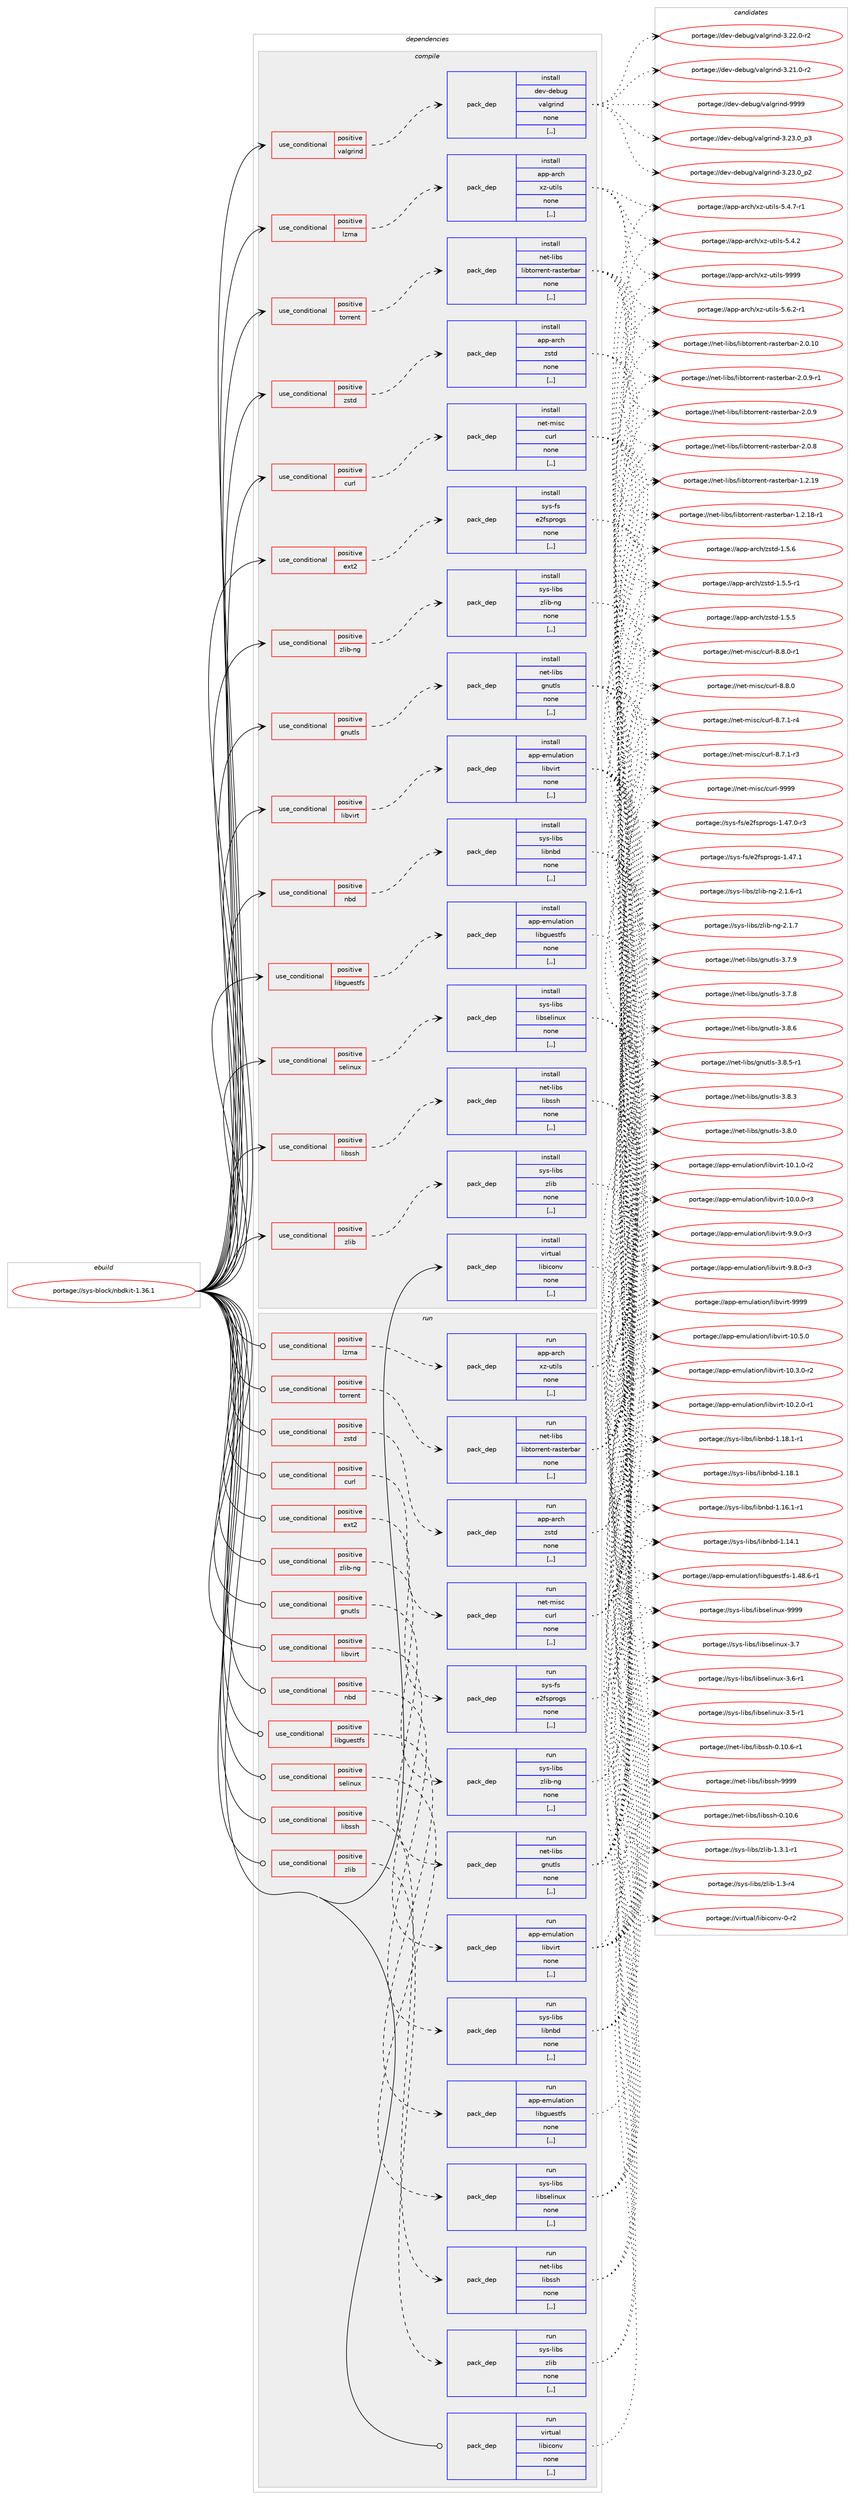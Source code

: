 digraph prolog {

# *************
# Graph options
# *************

newrank=true;
concentrate=true;
compound=true;
graph [rankdir=LR,fontname=Helvetica,fontsize=10,ranksep=1.5];#, ranksep=2.5, nodesep=0.2];
edge  [arrowhead=vee];
node  [fontname=Helvetica,fontsize=10];

# **********
# The ebuild
# **********

subgraph cluster_leftcol {
color=gray;
label=<<i>ebuild</i>>;
id [label="portage://sys-block/nbdkit-1.36.1", color=red, width=4, href="../sys-block/nbdkit-1.36.1.svg"];
}

# ****************
# The dependencies
# ****************

subgraph cluster_midcol {
color=gray;
label=<<i>dependencies</i>>;
subgraph cluster_compile {
fillcolor="#eeeeee";
style=filled;
label=<<i>compile</i>>;
subgraph cond113157 {
dependency426281 [label=<<TABLE BORDER="0" CELLBORDER="1" CELLSPACING="0" CELLPADDING="4"><TR><TD ROWSPAN="3" CELLPADDING="10">use_conditional</TD></TR><TR><TD>positive</TD></TR><TR><TD>curl</TD></TR></TABLE>>, shape=none, color=red];
subgraph pack310171 {
dependency426282 [label=<<TABLE BORDER="0" CELLBORDER="1" CELLSPACING="0" CELLPADDING="4" WIDTH="220"><TR><TD ROWSPAN="6" CELLPADDING="30">pack_dep</TD></TR><TR><TD WIDTH="110">install</TD></TR><TR><TD>net-misc</TD></TR><TR><TD>curl</TD></TR><TR><TD>none</TD></TR><TR><TD>[,,]</TD></TR></TABLE>>, shape=none, color=blue];
}
dependency426281:e -> dependency426282:w [weight=20,style="dashed",arrowhead="vee"];
}
id:e -> dependency426281:w [weight=20,style="solid",arrowhead="vee"];
subgraph cond113158 {
dependency426283 [label=<<TABLE BORDER="0" CELLBORDER="1" CELLSPACING="0" CELLPADDING="4"><TR><TD ROWSPAN="3" CELLPADDING="10">use_conditional</TD></TR><TR><TD>positive</TD></TR><TR><TD>ext2</TD></TR></TABLE>>, shape=none, color=red];
subgraph pack310172 {
dependency426284 [label=<<TABLE BORDER="0" CELLBORDER="1" CELLSPACING="0" CELLPADDING="4" WIDTH="220"><TR><TD ROWSPAN="6" CELLPADDING="30">pack_dep</TD></TR><TR><TD WIDTH="110">install</TD></TR><TR><TD>sys-fs</TD></TR><TR><TD>e2fsprogs</TD></TR><TR><TD>none</TD></TR><TR><TD>[,,]</TD></TR></TABLE>>, shape=none, color=blue];
}
dependency426283:e -> dependency426284:w [weight=20,style="dashed",arrowhead="vee"];
}
id:e -> dependency426283:w [weight=20,style="solid",arrowhead="vee"];
subgraph cond113159 {
dependency426285 [label=<<TABLE BORDER="0" CELLBORDER="1" CELLSPACING="0" CELLPADDING="4"><TR><TD ROWSPAN="3" CELLPADDING="10">use_conditional</TD></TR><TR><TD>positive</TD></TR><TR><TD>gnutls</TD></TR></TABLE>>, shape=none, color=red];
subgraph pack310173 {
dependency426286 [label=<<TABLE BORDER="0" CELLBORDER="1" CELLSPACING="0" CELLPADDING="4" WIDTH="220"><TR><TD ROWSPAN="6" CELLPADDING="30">pack_dep</TD></TR><TR><TD WIDTH="110">install</TD></TR><TR><TD>net-libs</TD></TR><TR><TD>gnutls</TD></TR><TR><TD>none</TD></TR><TR><TD>[,,]</TD></TR></TABLE>>, shape=none, color=blue];
}
dependency426285:e -> dependency426286:w [weight=20,style="dashed",arrowhead="vee"];
}
id:e -> dependency426285:w [weight=20,style="solid",arrowhead="vee"];
subgraph cond113160 {
dependency426287 [label=<<TABLE BORDER="0" CELLBORDER="1" CELLSPACING="0" CELLPADDING="4"><TR><TD ROWSPAN="3" CELLPADDING="10">use_conditional</TD></TR><TR><TD>positive</TD></TR><TR><TD>libguestfs</TD></TR></TABLE>>, shape=none, color=red];
subgraph pack310174 {
dependency426288 [label=<<TABLE BORDER="0" CELLBORDER="1" CELLSPACING="0" CELLPADDING="4" WIDTH="220"><TR><TD ROWSPAN="6" CELLPADDING="30">pack_dep</TD></TR><TR><TD WIDTH="110">install</TD></TR><TR><TD>app-emulation</TD></TR><TR><TD>libguestfs</TD></TR><TR><TD>none</TD></TR><TR><TD>[,,]</TD></TR></TABLE>>, shape=none, color=blue];
}
dependency426287:e -> dependency426288:w [weight=20,style="dashed",arrowhead="vee"];
}
id:e -> dependency426287:w [weight=20,style="solid",arrowhead="vee"];
subgraph cond113161 {
dependency426289 [label=<<TABLE BORDER="0" CELLBORDER="1" CELLSPACING="0" CELLPADDING="4"><TR><TD ROWSPAN="3" CELLPADDING="10">use_conditional</TD></TR><TR><TD>positive</TD></TR><TR><TD>libssh</TD></TR></TABLE>>, shape=none, color=red];
subgraph pack310175 {
dependency426290 [label=<<TABLE BORDER="0" CELLBORDER="1" CELLSPACING="0" CELLPADDING="4" WIDTH="220"><TR><TD ROWSPAN="6" CELLPADDING="30">pack_dep</TD></TR><TR><TD WIDTH="110">install</TD></TR><TR><TD>net-libs</TD></TR><TR><TD>libssh</TD></TR><TR><TD>none</TD></TR><TR><TD>[,,]</TD></TR></TABLE>>, shape=none, color=blue];
}
dependency426289:e -> dependency426290:w [weight=20,style="dashed",arrowhead="vee"];
}
id:e -> dependency426289:w [weight=20,style="solid",arrowhead="vee"];
subgraph cond113162 {
dependency426291 [label=<<TABLE BORDER="0" CELLBORDER="1" CELLSPACING="0" CELLPADDING="4"><TR><TD ROWSPAN="3" CELLPADDING="10">use_conditional</TD></TR><TR><TD>positive</TD></TR><TR><TD>libvirt</TD></TR></TABLE>>, shape=none, color=red];
subgraph pack310176 {
dependency426292 [label=<<TABLE BORDER="0" CELLBORDER="1" CELLSPACING="0" CELLPADDING="4" WIDTH="220"><TR><TD ROWSPAN="6" CELLPADDING="30">pack_dep</TD></TR><TR><TD WIDTH="110">install</TD></TR><TR><TD>app-emulation</TD></TR><TR><TD>libvirt</TD></TR><TR><TD>none</TD></TR><TR><TD>[,,]</TD></TR></TABLE>>, shape=none, color=blue];
}
dependency426291:e -> dependency426292:w [weight=20,style="dashed",arrowhead="vee"];
}
id:e -> dependency426291:w [weight=20,style="solid",arrowhead="vee"];
subgraph cond113163 {
dependency426293 [label=<<TABLE BORDER="0" CELLBORDER="1" CELLSPACING="0" CELLPADDING="4"><TR><TD ROWSPAN="3" CELLPADDING="10">use_conditional</TD></TR><TR><TD>positive</TD></TR><TR><TD>lzma</TD></TR></TABLE>>, shape=none, color=red];
subgraph pack310177 {
dependency426294 [label=<<TABLE BORDER="0" CELLBORDER="1" CELLSPACING="0" CELLPADDING="4" WIDTH="220"><TR><TD ROWSPAN="6" CELLPADDING="30">pack_dep</TD></TR><TR><TD WIDTH="110">install</TD></TR><TR><TD>app-arch</TD></TR><TR><TD>xz-utils</TD></TR><TR><TD>none</TD></TR><TR><TD>[,,]</TD></TR></TABLE>>, shape=none, color=blue];
}
dependency426293:e -> dependency426294:w [weight=20,style="dashed",arrowhead="vee"];
}
id:e -> dependency426293:w [weight=20,style="solid",arrowhead="vee"];
subgraph cond113164 {
dependency426295 [label=<<TABLE BORDER="0" CELLBORDER="1" CELLSPACING="0" CELLPADDING="4"><TR><TD ROWSPAN="3" CELLPADDING="10">use_conditional</TD></TR><TR><TD>positive</TD></TR><TR><TD>nbd</TD></TR></TABLE>>, shape=none, color=red];
subgraph pack310178 {
dependency426296 [label=<<TABLE BORDER="0" CELLBORDER="1" CELLSPACING="0" CELLPADDING="4" WIDTH="220"><TR><TD ROWSPAN="6" CELLPADDING="30">pack_dep</TD></TR><TR><TD WIDTH="110">install</TD></TR><TR><TD>sys-libs</TD></TR><TR><TD>libnbd</TD></TR><TR><TD>none</TD></TR><TR><TD>[,,]</TD></TR></TABLE>>, shape=none, color=blue];
}
dependency426295:e -> dependency426296:w [weight=20,style="dashed",arrowhead="vee"];
}
id:e -> dependency426295:w [weight=20,style="solid",arrowhead="vee"];
subgraph cond113165 {
dependency426297 [label=<<TABLE BORDER="0" CELLBORDER="1" CELLSPACING="0" CELLPADDING="4"><TR><TD ROWSPAN="3" CELLPADDING="10">use_conditional</TD></TR><TR><TD>positive</TD></TR><TR><TD>selinux</TD></TR></TABLE>>, shape=none, color=red];
subgraph pack310179 {
dependency426298 [label=<<TABLE BORDER="0" CELLBORDER="1" CELLSPACING="0" CELLPADDING="4" WIDTH="220"><TR><TD ROWSPAN="6" CELLPADDING="30">pack_dep</TD></TR><TR><TD WIDTH="110">install</TD></TR><TR><TD>sys-libs</TD></TR><TR><TD>libselinux</TD></TR><TR><TD>none</TD></TR><TR><TD>[,,]</TD></TR></TABLE>>, shape=none, color=blue];
}
dependency426297:e -> dependency426298:w [weight=20,style="dashed",arrowhead="vee"];
}
id:e -> dependency426297:w [weight=20,style="solid",arrowhead="vee"];
subgraph cond113166 {
dependency426299 [label=<<TABLE BORDER="0" CELLBORDER="1" CELLSPACING="0" CELLPADDING="4"><TR><TD ROWSPAN="3" CELLPADDING="10">use_conditional</TD></TR><TR><TD>positive</TD></TR><TR><TD>torrent</TD></TR></TABLE>>, shape=none, color=red];
subgraph pack310180 {
dependency426300 [label=<<TABLE BORDER="0" CELLBORDER="1" CELLSPACING="0" CELLPADDING="4" WIDTH="220"><TR><TD ROWSPAN="6" CELLPADDING="30">pack_dep</TD></TR><TR><TD WIDTH="110">install</TD></TR><TR><TD>net-libs</TD></TR><TR><TD>libtorrent-rasterbar</TD></TR><TR><TD>none</TD></TR><TR><TD>[,,]</TD></TR></TABLE>>, shape=none, color=blue];
}
dependency426299:e -> dependency426300:w [weight=20,style="dashed",arrowhead="vee"];
}
id:e -> dependency426299:w [weight=20,style="solid",arrowhead="vee"];
subgraph cond113167 {
dependency426301 [label=<<TABLE BORDER="0" CELLBORDER="1" CELLSPACING="0" CELLPADDING="4"><TR><TD ROWSPAN="3" CELLPADDING="10">use_conditional</TD></TR><TR><TD>positive</TD></TR><TR><TD>valgrind</TD></TR></TABLE>>, shape=none, color=red];
subgraph pack310181 {
dependency426302 [label=<<TABLE BORDER="0" CELLBORDER="1" CELLSPACING="0" CELLPADDING="4" WIDTH="220"><TR><TD ROWSPAN="6" CELLPADDING="30">pack_dep</TD></TR><TR><TD WIDTH="110">install</TD></TR><TR><TD>dev-debug</TD></TR><TR><TD>valgrind</TD></TR><TR><TD>none</TD></TR><TR><TD>[,,]</TD></TR></TABLE>>, shape=none, color=blue];
}
dependency426301:e -> dependency426302:w [weight=20,style="dashed",arrowhead="vee"];
}
id:e -> dependency426301:w [weight=20,style="solid",arrowhead="vee"];
subgraph cond113168 {
dependency426303 [label=<<TABLE BORDER="0" CELLBORDER="1" CELLSPACING="0" CELLPADDING="4"><TR><TD ROWSPAN="3" CELLPADDING="10">use_conditional</TD></TR><TR><TD>positive</TD></TR><TR><TD>zlib</TD></TR></TABLE>>, shape=none, color=red];
subgraph pack310182 {
dependency426304 [label=<<TABLE BORDER="0" CELLBORDER="1" CELLSPACING="0" CELLPADDING="4" WIDTH="220"><TR><TD ROWSPAN="6" CELLPADDING="30">pack_dep</TD></TR><TR><TD WIDTH="110">install</TD></TR><TR><TD>sys-libs</TD></TR><TR><TD>zlib</TD></TR><TR><TD>none</TD></TR><TR><TD>[,,]</TD></TR></TABLE>>, shape=none, color=blue];
}
dependency426303:e -> dependency426304:w [weight=20,style="dashed",arrowhead="vee"];
}
id:e -> dependency426303:w [weight=20,style="solid",arrowhead="vee"];
subgraph cond113169 {
dependency426305 [label=<<TABLE BORDER="0" CELLBORDER="1" CELLSPACING="0" CELLPADDING="4"><TR><TD ROWSPAN="3" CELLPADDING="10">use_conditional</TD></TR><TR><TD>positive</TD></TR><TR><TD>zlib-ng</TD></TR></TABLE>>, shape=none, color=red];
subgraph pack310183 {
dependency426306 [label=<<TABLE BORDER="0" CELLBORDER="1" CELLSPACING="0" CELLPADDING="4" WIDTH="220"><TR><TD ROWSPAN="6" CELLPADDING="30">pack_dep</TD></TR><TR><TD WIDTH="110">install</TD></TR><TR><TD>sys-libs</TD></TR><TR><TD>zlib-ng</TD></TR><TR><TD>none</TD></TR><TR><TD>[,,]</TD></TR></TABLE>>, shape=none, color=blue];
}
dependency426305:e -> dependency426306:w [weight=20,style="dashed",arrowhead="vee"];
}
id:e -> dependency426305:w [weight=20,style="solid",arrowhead="vee"];
subgraph cond113170 {
dependency426307 [label=<<TABLE BORDER="0" CELLBORDER="1" CELLSPACING="0" CELLPADDING="4"><TR><TD ROWSPAN="3" CELLPADDING="10">use_conditional</TD></TR><TR><TD>positive</TD></TR><TR><TD>zstd</TD></TR></TABLE>>, shape=none, color=red];
subgraph pack310184 {
dependency426308 [label=<<TABLE BORDER="0" CELLBORDER="1" CELLSPACING="0" CELLPADDING="4" WIDTH="220"><TR><TD ROWSPAN="6" CELLPADDING="30">pack_dep</TD></TR><TR><TD WIDTH="110">install</TD></TR><TR><TD>app-arch</TD></TR><TR><TD>zstd</TD></TR><TR><TD>none</TD></TR><TR><TD>[,,]</TD></TR></TABLE>>, shape=none, color=blue];
}
dependency426307:e -> dependency426308:w [weight=20,style="dashed",arrowhead="vee"];
}
id:e -> dependency426307:w [weight=20,style="solid",arrowhead="vee"];
subgraph pack310185 {
dependency426309 [label=<<TABLE BORDER="0" CELLBORDER="1" CELLSPACING="0" CELLPADDING="4" WIDTH="220"><TR><TD ROWSPAN="6" CELLPADDING="30">pack_dep</TD></TR><TR><TD WIDTH="110">install</TD></TR><TR><TD>virtual</TD></TR><TR><TD>libiconv</TD></TR><TR><TD>none</TD></TR><TR><TD>[,,]</TD></TR></TABLE>>, shape=none, color=blue];
}
id:e -> dependency426309:w [weight=20,style="solid",arrowhead="vee"];
}
subgraph cluster_compileandrun {
fillcolor="#eeeeee";
style=filled;
label=<<i>compile and run</i>>;
}
subgraph cluster_run {
fillcolor="#eeeeee";
style=filled;
label=<<i>run</i>>;
subgraph cond113171 {
dependency426310 [label=<<TABLE BORDER="0" CELLBORDER="1" CELLSPACING="0" CELLPADDING="4"><TR><TD ROWSPAN="3" CELLPADDING="10">use_conditional</TD></TR><TR><TD>positive</TD></TR><TR><TD>curl</TD></TR></TABLE>>, shape=none, color=red];
subgraph pack310186 {
dependency426311 [label=<<TABLE BORDER="0" CELLBORDER="1" CELLSPACING="0" CELLPADDING="4" WIDTH="220"><TR><TD ROWSPAN="6" CELLPADDING="30">pack_dep</TD></TR><TR><TD WIDTH="110">run</TD></TR><TR><TD>net-misc</TD></TR><TR><TD>curl</TD></TR><TR><TD>none</TD></TR><TR><TD>[,,]</TD></TR></TABLE>>, shape=none, color=blue];
}
dependency426310:e -> dependency426311:w [weight=20,style="dashed",arrowhead="vee"];
}
id:e -> dependency426310:w [weight=20,style="solid",arrowhead="odot"];
subgraph cond113172 {
dependency426312 [label=<<TABLE BORDER="0" CELLBORDER="1" CELLSPACING="0" CELLPADDING="4"><TR><TD ROWSPAN="3" CELLPADDING="10">use_conditional</TD></TR><TR><TD>positive</TD></TR><TR><TD>ext2</TD></TR></TABLE>>, shape=none, color=red];
subgraph pack310187 {
dependency426313 [label=<<TABLE BORDER="0" CELLBORDER="1" CELLSPACING="0" CELLPADDING="4" WIDTH="220"><TR><TD ROWSPAN="6" CELLPADDING="30">pack_dep</TD></TR><TR><TD WIDTH="110">run</TD></TR><TR><TD>sys-fs</TD></TR><TR><TD>e2fsprogs</TD></TR><TR><TD>none</TD></TR><TR><TD>[,,]</TD></TR></TABLE>>, shape=none, color=blue];
}
dependency426312:e -> dependency426313:w [weight=20,style="dashed",arrowhead="vee"];
}
id:e -> dependency426312:w [weight=20,style="solid",arrowhead="odot"];
subgraph cond113173 {
dependency426314 [label=<<TABLE BORDER="0" CELLBORDER="1" CELLSPACING="0" CELLPADDING="4"><TR><TD ROWSPAN="3" CELLPADDING="10">use_conditional</TD></TR><TR><TD>positive</TD></TR><TR><TD>gnutls</TD></TR></TABLE>>, shape=none, color=red];
subgraph pack310188 {
dependency426315 [label=<<TABLE BORDER="0" CELLBORDER="1" CELLSPACING="0" CELLPADDING="4" WIDTH="220"><TR><TD ROWSPAN="6" CELLPADDING="30">pack_dep</TD></TR><TR><TD WIDTH="110">run</TD></TR><TR><TD>net-libs</TD></TR><TR><TD>gnutls</TD></TR><TR><TD>none</TD></TR><TR><TD>[,,]</TD></TR></TABLE>>, shape=none, color=blue];
}
dependency426314:e -> dependency426315:w [weight=20,style="dashed",arrowhead="vee"];
}
id:e -> dependency426314:w [weight=20,style="solid",arrowhead="odot"];
subgraph cond113174 {
dependency426316 [label=<<TABLE BORDER="0" CELLBORDER="1" CELLSPACING="0" CELLPADDING="4"><TR><TD ROWSPAN="3" CELLPADDING="10">use_conditional</TD></TR><TR><TD>positive</TD></TR><TR><TD>libguestfs</TD></TR></TABLE>>, shape=none, color=red];
subgraph pack310189 {
dependency426317 [label=<<TABLE BORDER="0" CELLBORDER="1" CELLSPACING="0" CELLPADDING="4" WIDTH="220"><TR><TD ROWSPAN="6" CELLPADDING="30">pack_dep</TD></TR><TR><TD WIDTH="110">run</TD></TR><TR><TD>app-emulation</TD></TR><TR><TD>libguestfs</TD></TR><TR><TD>none</TD></TR><TR><TD>[,,]</TD></TR></TABLE>>, shape=none, color=blue];
}
dependency426316:e -> dependency426317:w [weight=20,style="dashed",arrowhead="vee"];
}
id:e -> dependency426316:w [weight=20,style="solid",arrowhead="odot"];
subgraph cond113175 {
dependency426318 [label=<<TABLE BORDER="0" CELLBORDER="1" CELLSPACING="0" CELLPADDING="4"><TR><TD ROWSPAN="3" CELLPADDING="10">use_conditional</TD></TR><TR><TD>positive</TD></TR><TR><TD>libssh</TD></TR></TABLE>>, shape=none, color=red];
subgraph pack310190 {
dependency426319 [label=<<TABLE BORDER="0" CELLBORDER="1" CELLSPACING="0" CELLPADDING="4" WIDTH="220"><TR><TD ROWSPAN="6" CELLPADDING="30">pack_dep</TD></TR><TR><TD WIDTH="110">run</TD></TR><TR><TD>net-libs</TD></TR><TR><TD>libssh</TD></TR><TR><TD>none</TD></TR><TR><TD>[,,]</TD></TR></TABLE>>, shape=none, color=blue];
}
dependency426318:e -> dependency426319:w [weight=20,style="dashed",arrowhead="vee"];
}
id:e -> dependency426318:w [weight=20,style="solid",arrowhead="odot"];
subgraph cond113176 {
dependency426320 [label=<<TABLE BORDER="0" CELLBORDER="1" CELLSPACING="0" CELLPADDING="4"><TR><TD ROWSPAN="3" CELLPADDING="10">use_conditional</TD></TR><TR><TD>positive</TD></TR><TR><TD>libvirt</TD></TR></TABLE>>, shape=none, color=red];
subgraph pack310191 {
dependency426321 [label=<<TABLE BORDER="0" CELLBORDER="1" CELLSPACING="0" CELLPADDING="4" WIDTH="220"><TR><TD ROWSPAN="6" CELLPADDING="30">pack_dep</TD></TR><TR><TD WIDTH="110">run</TD></TR><TR><TD>app-emulation</TD></TR><TR><TD>libvirt</TD></TR><TR><TD>none</TD></TR><TR><TD>[,,]</TD></TR></TABLE>>, shape=none, color=blue];
}
dependency426320:e -> dependency426321:w [weight=20,style="dashed",arrowhead="vee"];
}
id:e -> dependency426320:w [weight=20,style="solid",arrowhead="odot"];
subgraph cond113177 {
dependency426322 [label=<<TABLE BORDER="0" CELLBORDER="1" CELLSPACING="0" CELLPADDING="4"><TR><TD ROWSPAN="3" CELLPADDING="10">use_conditional</TD></TR><TR><TD>positive</TD></TR><TR><TD>lzma</TD></TR></TABLE>>, shape=none, color=red];
subgraph pack310192 {
dependency426323 [label=<<TABLE BORDER="0" CELLBORDER="1" CELLSPACING="0" CELLPADDING="4" WIDTH="220"><TR><TD ROWSPAN="6" CELLPADDING="30">pack_dep</TD></TR><TR><TD WIDTH="110">run</TD></TR><TR><TD>app-arch</TD></TR><TR><TD>xz-utils</TD></TR><TR><TD>none</TD></TR><TR><TD>[,,]</TD></TR></TABLE>>, shape=none, color=blue];
}
dependency426322:e -> dependency426323:w [weight=20,style="dashed",arrowhead="vee"];
}
id:e -> dependency426322:w [weight=20,style="solid",arrowhead="odot"];
subgraph cond113178 {
dependency426324 [label=<<TABLE BORDER="0" CELLBORDER="1" CELLSPACING="0" CELLPADDING="4"><TR><TD ROWSPAN="3" CELLPADDING="10">use_conditional</TD></TR><TR><TD>positive</TD></TR><TR><TD>nbd</TD></TR></TABLE>>, shape=none, color=red];
subgraph pack310193 {
dependency426325 [label=<<TABLE BORDER="0" CELLBORDER="1" CELLSPACING="0" CELLPADDING="4" WIDTH="220"><TR><TD ROWSPAN="6" CELLPADDING="30">pack_dep</TD></TR><TR><TD WIDTH="110">run</TD></TR><TR><TD>sys-libs</TD></TR><TR><TD>libnbd</TD></TR><TR><TD>none</TD></TR><TR><TD>[,,]</TD></TR></TABLE>>, shape=none, color=blue];
}
dependency426324:e -> dependency426325:w [weight=20,style="dashed",arrowhead="vee"];
}
id:e -> dependency426324:w [weight=20,style="solid",arrowhead="odot"];
subgraph cond113179 {
dependency426326 [label=<<TABLE BORDER="0" CELLBORDER="1" CELLSPACING="0" CELLPADDING="4"><TR><TD ROWSPAN="3" CELLPADDING="10">use_conditional</TD></TR><TR><TD>positive</TD></TR><TR><TD>selinux</TD></TR></TABLE>>, shape=none, color=red];
subgraph pack310194 {
dependency426327 [label=<<TABLE BORDER="0" CELLBORDER="1" CELLSPACING="0" CELLPADDING="4" WIDTH="220"><TR><TD ROWSPAN="6" CELLPADDING="30">pack_dep</TD></TR><TR><TD WIDTH="110">run</TD></TR><TR><TD>sys-libs</TD></TR><TR><TD>libselinux</TD></TR><TR><TD>none</TD></TR><TR><TD>[,,]</TD></TR></TABLE>>, shape=none, color=blue];
}
dependency426326:e -> dependency426327:w [weight=20,style="dashed",arrowhead="vee"];
}
id:e -> dependency426326:w [weight=20,style="solid",arrowhead="odot"];
subgraph cond113180 {
dependency426328 [label=<<TABLE BORDER="0" CELLBORDER="1" CELLSPACING="0" CELLPADDING="4"><TR><TD ROWSPAN="3" CELLPADDING="10">use_conditional</TD></TR><TR><TD>positive</TD></TR><TR><TD>torrent</TD></TR></TABLE>>, shape=none, color=red];
subgraph pack310195 {
dependency426329 [label=<<TABLE BORDER="0" CELLBORDER="1" CELLSPACING="0" CELLPADDING="4" WIDTH="220"><TR><TD ROWSPAN="6" CELLPADDING="30">pack_dep</TD></TR><TR><TD WIDTH="110">run</TD></TR><TR><TD>net-libs</TD></TR><TR><TD>libtorrent-rasterbar</TD></TR><TR><TD>none</TD></TR><TR><TD>[,,]</TD></TR></TABLE>>, shape=none, color=blue];
}
dependency426328:e -> dependency426329:w [weight=20,style="dashed",arrowhead="vee"];
}
id:e -> dependency426328:w [weight=20,style="solid",arrowhead="odot"];
subgraph cond113181 {
dependency426330 [label=<<TABLE BORDER="0" CELLBORDER="1" CELLSPACING="0" CELLPADDING="4"><TR><TD ROWSPAN="3" CELLPADDING="10">use_conditional</TD></TR><TR><TD>positive</TD></TR><TR><TD>zlib</TD></TR></TABLE>>, shape=none, color=red];
subgraph pack310196 {
dependency426331 [label=<<TABLE BORDER="0" CELLBORDER="1" CELLSPACING="0" CELLPADDING="4" WIDTH="220"><TR><TD ROWSPAN="6" CELLPADDING="30">pack_dep</TD></TR><TR><TD WIDTH="110">run</TD></TR><TR><TD>sys-libs</TD></TR><TR><TD>zlib</TD></TR><TR><TD>none</TD></TR><TR><TD>[,,]</TD></TR></TABLE>>, shape=none, color=blue];
}
dependency426330:e -> dependency426331:w [weight=20,style="dashed",arrowhead="vee"];
}
id:e -> dependency426330:w [weight=20,style="solid",arrowhead="odot"];
subgraph cond113182 {
dependency426332 [label=<<TABLE BORDER="0" CELLBORDER="1" CELLSPACING="0" CELLPADDING="4"><TR><TD ROWSPAN="3" CELLPADDING="10">use_conditional</TD></TR><TR><TD>positive</TD></TR><TR><TD>zlib-ng</TD></TR></TABLE>>, shape=none, color=red];
subgraph pack310197 {
dependency426333 [label=<<TABLE BORDER="0" CELLBORDER="1" CELLSPACING="0" CELLPADDING="4" WIDTH="220"><TR><TD ROWSPAN="6" CELLPADDING="30">pack_dep</TD></TR><TR><TD WIDTH="110">run</TD></TR><TR><TD>sys-libs</TD></TR><TR><TD>zlib-ng</TD></TR><TR><TD>none</TD></TR><TR><TD>[,,]</TD></TR></TABLE>>, shape=none, color=blue];
}
dependency426332:e -> dependency426333:w [weight=20,style="dashed",arrowhead="vee"];
}
id:e -> dependency426332:w [weight=20,style="solid",arrowhead="odot"];
subgraph cond113183 {
dependency426334 [label=<<TABLE BORDER="0" CELLBORDER="1" CELLSPACING="0" CELLPADDING="4"><TR><TD ROWSPAN="3" CELLPADDING="10">use_conditional</TD></TR><TR><TD>positive</TD></TR><TR><TD>zstd</TD></TR></TABLE>>, shape=none, color=red];
subgraph pack310198 {
dependency426335 [label=<<TABLE BORDER="0" CELLBORDER="1" CELLSPACING="0" CELLPADDING="4" WIDTH="220"><TR><TD ROWSPAN="6" CELLPADDING="30">pack_dep</TD></TR><TR><TD WIDTH="110">run</TD></TR><TR><TD>app-arch</TD></TR><TR><TD>zstd</TD></TR><TR><TD>none</TD></TR><TR><TD>[,,]</TD></TR></TABLE>>, shape=none, color=blue];
}
dependency426334:e -> dependency426335:w [weight=20,style="dashed",arrowhead="vee"];
}
id:e -> dependency426334:w [weight=20,style="solid",arrowhead="odot"];
subgraph pack310199 {
dependency426336 [label=<<TABLE BORDER="0" CELLBORDER="1" CELLSPACING="0" CELLPADDING="4" WIDTH="220"><TR><TD ROWSPAN="6" CELLPADDING="30">pack_dep</TD></TR><TR><TD WIDTH="110">run</TD></TR><TR><TD>virtual</TD></TR><TR><TD>libiconv</TD></TR><TR><TD>none</TD></TR><TR><TD>[,,]</TD></TR></TABLE>>, shape=none, color=blue];
}
id:e -> dependency426336:w [weight=20,style="solid",arrowhead="odot"];
}
}

# **************
# The candidates
# **************

subgraph cluster_choices {
rank=same;
color=gray;
label=<<i>candidates</i>>;

subgraph choice310171 {
color=black;
nodesep=1;
choice110101116451091051159947991171141084557575757 [label="portage://net-misc/curl-9999", color=red, width=4,href="../net-misc/curl-9999.svg"];
choice110101116451091051159947991171141084556465646484511449 [label="portage://net-misc/curl-8.8.0-r1", color=red, width=4,href="../net-misc/curl-8.8.0-r1.svg"];
choice11010111645109105115994799117114108455646564648 [label="portage://net-misc/curl-8.8.0", color=red, width=4,href="../net-misc/curl-8.8.0.svg"];
choice110101116451091051159947991171141084556465546494511452 [label="portage://net-misc/curl-8.7.1-r4", color=red, width=4,href="../net-misc/curl-8.7.1-r4.svg"];
choice110101116451091051159947991171141084556465546494511451 [label="portage://net-misc/curl-8.7.1-r3", color=red, width=4,href="../net-misc/curl-8.7.1-r3.svg"];
dependency426282:e -> choice110101116451091051159947991171141084557575757:w [style=dotted,weight="100"];
dependency426282:e -> choice110101116451091051159947991171141084556465646484511449:w [style=dotted,weight="100"];
dependency426282:e -> choice11010111645109105115994799117114108455646564648:w [style=dotted,weight="100"];
dependency426282:e -> choice110101116451091051159947991171141084556465546494511452:w [style=dotted,weight="100"];
dependency426282:e -> choice110101116451091051159947991171141084556465546494511451:w [style=dotted,weight="100"];
}
subgraph choice310172 {
color=black;
nodesep=1;
choice11512111545102115471015010211511211411110311545494652554649 [label="portage://sys-fs/e2fsprogs-1.47.1", color=red, width=4,href="../sys-fs/e2fsprogs-1.47.1.svg"];
choice115121115451021154710150102115112114111103115454946525546484511451 [label="portage://sys-fs/e2fsprogs-1.47.0-r3", color=red, width=4,href="../sys-fs/e2fsprogs-1.47.0-r3.svg"];
dependency426284:e -> choice11512111545102115471015010211511211411110311545494652554649:w [style=dotted,weight="100"];
dependency426284:e -> choice115121115451021154710150102115112114111103115454946525546484511451:w [style=dotted,weight="100"];
}
subgraph choice310173 {
color=black;
nodesep=1;
choice110101116451081059811547103110117116108115455146564654 [label="portage://net-libs/gnutls-3.8.6", color=red, width=4,href="../net-libs/gnutls-3.8.6.svg"];
choice1101011164510810598115471031101171161081154551465646534511449 [label="portage://net-libs/gnutls-3.8.5-r1", color=red, width=4,href="../net-libs/gnutls-3.8.5-r1.svg"];
choice110101116451081059811547103110117116108115455146564651 [label="portage://net-libs/gnutls-3.8.3", color=red, width=4,href="../net-libs/gnutls-3.8.3.svg"];
choice110101116451081059811547103110117116108115455146564648 [label="portage://net-libs/gnutls-3.8.0", color=red, width=4,href="../net-libs/gnutls-3.8.0.svg"];
choice110101116451081059811547103110117116108115455146554657 [label="portage://net-libs/gnutls-3.7.9", color=red, width=4,href="../net-libs/gnutls-3.7.9.svg"];
choice110101116451081059811547103110117116108115455146554656 [label="portage://net-libs/gnutls-3.7.8", color=red, width=4,href="../net-libs/gnutls-3.7.8.svg"];
dependency426286:e -> choice110101116451081059811547103110117116108115455146564654:w [style=dotted,weight="100"];
dependency426286:e -> choice1101011164510810598115471031101171161081154551465646534511449:w [style=dotted,weight="100"];
dependency426286:e -> choice110101116451081059811547103110117116108115455146564651:w [style=dotted,weight="100"];
dependency426286:e -> choice110101116451081059811547103110117116108115455146564648:w [style=dotted,weight="100"];
dependency426286:e -> choice110101116451081059811547103110117116108115455146554657:w [style=dotted,weight="100"];
dependency426286:e -> choice110101116451081059811547103110117116108115455146554656:w [style=dotted,weight="100"];
}
subgraph choice310174 {
color=black;
nodesep=1;
choice9711211245101109117108971161051111104710810598103117101115116102115454946525646544511449 [label="portage://app-emulation/libguestfs-1.48.6-r1", color=red, width=4,href="../app-emulation/libguestfs-1.48.6-r1.svg"];
dependency426288:e -> choice9711211245101109117108971161051111104710810598103117101115116102115454946525646544511449:w [style=dotted,weight="100"];
}
subgraph choice310175 {
color=black;
nodesep=1;
choice110101116451081059811547108105981151151044557575757 [label="portage://net-libs/libssh-9999", color=red, width=4,href="../net-libs/libssh-9999.svg"];
choice11010111645108105981154710810598115115104454846494846544511449 [label="portage://net-libs/libssh-0.10.6-r1", color=red, width=4,href="../net-libs/libssh-0.10.6-r1.svg"];
choice1101011164510810598115471081059811511510445484649484654 [label="portage://net-libs/libssh-0.10.6", color=red, width=4,href="../net-libs/libssh-0.10.6.svg"];
dependency426290:e -> choice110101116451081059811547108105981151151044557575757:w [style=dotted,weight="100"];
dependency426290:e -> choice11010111645108105981154710810598115115104454846494846544511449:w [style=dotted,weight="100"];
dependency426290:e -> choice1101011164510810598115471081059811511510445484649484654:w [style=dotted,weight="100"];
}
subgraph choice310176 {
color=black;
nodesep=1;
choice97112112451011091171089711610511111047108105981181051141164557575757 [label="portage://app-emulation/libvirt-9999", color=red, width=4,href="../app-emulation/libvirt-9999.svg"];
choice971121124510110911710897116105111110471081059811810511411645494846534648 [label="portage://app-emulation/libvirt-10.5.0", color=red, width=4,href="../app-emulation/libvirt-10.5.0.svg"];
choice9711211245101109117108971161051111104710810598118105114116454948465146484511450 [label="portage://app-emulation/libvirt-10.3.0-r2", color=red, width=4,href="../app-emulation/libvirt-10.3.0-r2.svg"];
choice9711211245101109117108971161051111104710810598118105114116454948465046484511449 [label="portage://app-emulation/libvirt-10.2.0-r1", color=red, width=4,href="../app-emulation/libvirt-10.2.0-r1.svg"];
choice9711211245101109117108971161051111104710810598118105114116454948464946484511450 [label="portage://app-emulation/libvirt-10.1.0-r2", color=red, width=4,href="../app-emulation/libvirt-10.1.0-r2.svg"];
choice9711211245101109117108971161051111104710810598118105114116454948464846484511451 [label="portage://app-emulation/libvirt-10.0.0-r3", color=red, width=4,href="../app-emulation/libvirt-10.0.0-r3.svg"];
choice97112112451011091171089711610511111047108105981181051141164557465746484511451 [label="portage://app-emulation/libvirt-9.9.0-r3", color=red, width=4,href="../app-emulation/libvirt-9.9.0-r3.svg"];
choice97112112451011091171089711610511111047108105981181051141164557465646484511451 [label="portage://app-emulation/libvirt-9.8.0-r3", color=red, width=4,href="../app-emulation/libvirt-9.8.0-r3.svg"];
dependency426292:e -> choice97112112451011091171089711610511111047108105981181051141164557575757:w [style=dotted,weight="100"];
dependency426292:e -> choice971121124510110911710897116105111110471081059811810511411645494846534648:w [style=dotted,weight="100"];
dependency426292:e -> choice9711211245101109117108971161051111104710810598118105114116454948465146484511450:w [style=dotted,weight="100"];
dependency426292:e -> choice9711211245101109117108971161051111104710810598118105114116454948465046484511449:w [style=dotted,weight="100"];
dependency426292:e -> choice9711211245101109117108971161051111104710810598118105114116454948464946484511450:w [style=dotted,weight="100"];
dependency426292:e -> choice9711211245101109117108971161051111104710810598118105114116454948464846484511451:w [style=dotted,weight="100"];
dependency426292:e -> choice97112112451011091171089711610511111047108105981181051141164557465746484511451:w [style=dotted,weight="100"];
dependency426292:e -> choice97112112451011091171089711610511111047108105981181051141164557465646484511451:w [style=dotted,weight="100"];
}
subgraph choice310177 {
color=black;
nodesep=1;
choice9711211245971149910447120122451171161051081154557575757 [label="portage://app-arch/xz-utils-9999", color=red, width=4,href="../app-arch/xz-utils-9999.svg"];
choice9711211245971149910447120122451171161051081154553465446504511449 [label="portage://app-arch/xz-utils-5.6.2-r1", color=red, width=4,href="../app-arch/xz-utils-5.6.2-r1.svg"];
choice9711211245971149910447120122451171161051081154553465246554511449 [label="portage://app-arch/xz-utils-5.4.7-r1", color=red, width=4,href="../app-arch/xz-utils-5.4.7-r1.svg"];
choice971121124597114991044712012245117116105108115455346524650 [label="portage://app-arch/xz-utils-5.4.2", color=red, width=4,href="../app-arch/xz-utils-5.4.2.svg"];
dependency426294:e -> choice9711211245971149910447120122451171161051081154557575757:w [style=dotted,weight="100"];
dependency426294:e -> choice9711211245971149910447120122451171161051081154553465446504511449:w [style=dotted,weight="100"];
dependency426294:e -> choice9711211245971149910447120122451171161051081154553465246554511449:w [style=dotted,weight="100"];
dependency426294:e -> choice971121124597114991044712012245117116105108115455346524650:w [style=dotted,weight="100"];
}
subgraph choice310178 {
color=black;
nodesep=1;
choice1151211154510810598115471081059811098100454946495646494511449 [label="portage://sys-libs/libnbd-1.18.1-r1", color=red, width=4,href="../sys-libs/libnbd-1.18.1-r1.svg"];
choice115121115451081059811547108105981109810045494649564649 [label="portage://sys-libs/libnbd-1.18.1", color=red, width=4,href="../sys-libs/libnbd-1.18.1.svg"];
choice1151211154510810598115471081059811098100454946495446494511449 [label="portage://sys-libs/libnbd-1.16.1-r1", color=red, width=4,href="../sys-libs/libnbd-1.16.1-r1.svg"];
choice115121115451081059811547108105981109810045494649524649 [label="portage://sys-libs/libnbd-1.14.1", color=red, width=4,href="../sys-libs/libnbd-1.14.1.svg"];
dependency426296:e -> choice1151211154510810598115471081059811098100454946495646494511449:w [style=dotted,weight="100"];
dependency426296:e -> choice115121115451081059811547108105981109810045494649564649:w [style=dotted,weight="100"];
dependency426296:e -> choice1151211154510810598115471081059811098100454946495446494511449:w [style=dotted,weight="100"];
dependency426296:e -> choice115121115451081059811547108105981109810045494649524649:w [style=dotted,weight="100"];
}
subgraph choice310179 {
color=black;
nodesep=1;
choice115121115451081059811547108105981151011081051101171204557575757 [label="portage://sys-libs/libselinux-9999", color=red, width=4,href="../sys-libs/libselinux-9999.svg"];
choice1151211154510810598115471081059811510110810511011712045514655 [label="portage://sys-libs/libselinux-3.7", color=red, width=4,href="../sys-libs/libselinux-3.7.svg"];
choice11512111545108105981154710810598115101108105110117120455146544511449 [label="portage://sys-libs/libselinux-3.6-r1", color=red, width=4,href="../sys-libs/libselinux-3.6-r1.svg"];
choice11512111545108105981154710810598115101108105110117120455146534511449 [label="portage://sys-libs/libselinux-3.5-r1", color=red, width=4,href="../sys-libs/libselinux-3.5-r1.svg"];
dependency426298:e -> choice115121115451081059811547108105981151011081051101171204557575757:w [style=dotted,weight="100"];
dependency426298:e -> choice1151211154510810598115471081059811510110810511011712045514655:w [style=dotted,weight="100"];
dependency426298:e -> choice11512111545108105981154710810598115101108105110117120455146544511449:w [style=dotted,weight="100"];
dependency426298:e -> choice11512111545108105981154710810598115101108105110117120455146534511449:w [style=dotted,weight="100"];
}
subgraph choice310180 {
color=black;
nodesep=1;
choice110101116451081059811547108105981161111141141011101164511497115116101114989711445504648464948 [label="portage://net-libs/libtorrent-rasterbar-2.0.10", color=red, width=4,href="../net-libs/libtorrent-rasterbar-2.0.10.svg"];
choice11010111645108105981154710810598116111114114101110116451149711511610111498971144550464846574511449 [label="portage://net-libs/libtorrent-rasterbar-2.0.9-r1", color=red, width=4,href="../net-libs/libtorrent-rasterbar-2.0.9-r1.svg"];
choice1101011164510810598115471081059811611111411410111011645114971151161011149897114455046484657 [label="portage://net-libs/libtorrent-rasterbar-2.0.9", color=red, width=4,href="../net-libs/libtorrent-rasterbar-2.0.9.svg"];
choice1101011164510810598115471081059811611111411410111011645114971151161011149897114455046484656 [label="portage://net-libs/libtorrent-rasterbar-2.0.8", color=red, width=4,href="../net-libs/libtorrent-rasterbar-2.0.8.svg"];
choice110101116451081059811547108105981161111141141011101164511497115116101114989711445494650464957 [label="portage://net-libs/libtorrent-rasterbar-1.2.19", color=red, width=4,href="../net-libs/libtorrent-rasterbar-1.2.19.svg"];
choice1101011164510810598115471081059811611111411410111011645114971151161011149897114454946504649564511449 [label="portage://net-libs/libtorrent-rasterbar-1.2.18-r1", color=red, width=4,href="../net-libs/libtorrent-rasterbar-1.2.18-r1.svg"];
dependency426300:e -> choice110101116451081059811547108105981161111141141011101164511497115116101114989711445504648464948:w [style=dotted,weight="100"];
dependency426300:e -> choice11010111645108105981154710810598116111114114101110116451149711511610111498971144550464846574511449:w [style=dotted,weight="100"];
dependency426300:e -> choice1101011164510810598115471081059811611111411410111011645114971151161011149897114455046484657:w [style=dotted,weight="100"];
dependency426300:e -> choice1101011164510810598115471081059811611111411410111011645114971151161011149897114455046484656:w [style=dotted,weight="100"];
dependency426300:e -> choice110101116451081059811547108105981161111141141011101164511497115116101114989711445494650464957:w [style=dotted,weight="100"];
dependency426300:e -> choice1101011164510810598115471081059811611111411410111011645114971151161011149897114454946504649564511449:w [style=dotted,weight="100"];
}
subgraph choice310181 {
color=black;
nodesep=1;
choice100101118451001019811710347118971081031141051101004557575757 [label="portage://dev-debug/valgrind-9999", color=red, width=4,href="../dev-debug/valgrind-9999.svg"];
choice10010111845100101981171034711897108103114105110100455146505146489511251 [label="portage://dev-debug/valgrind-3.23.0_p3", color=red, width=4,href="../dev-debug/valgrind-3.23.0_p3.svg"];
choice10010111845100101981171034711897108103114105110100455146505146489511250 [label="portage://dev-debug/valgrind-3.23.0_p2", color=red, width=4,href="../dev-debug/valgrind-3.23.0_p2.svg"];
choice10010111845100101981171034711897108103114105110100455146505046484511450 [label="portage://dev-debug/valgrind-3.22.0-r2", color=red, width=4,href="../dev-debug/valgrind-3.22.0-r2.svg"];
choice10010111845100101981171034711897108103114105110100455146504946484511450 [label="portage://dev-debug/valgrind-3.21.0-r2", color=red, width=4,href="../dev-debug/valgrind-3.21.0-r2.svg"];
dependency426302:e -> choice100101118451001019811710347118971081031141051101004557575757:w [style=dotted,weight="100"];
dependency426302:e -> choice10010111845100101981171034711897108103114105110100455146505146489511251:w [style=dotted,weight="100"];
dependency426302:e -> choice10010111845100101981171034711897108103114105110100455146505146489511250:w [style=dotted,weight="100"];
dependency426302:e -> choice10010111845100101981171034711897108103114105110100455146505046484511450:w [style=dotted,weight="100"];
dependency426302:e -> choice10010111845100101981171034711897108103114105110100455146504946484511450:w [style=dotted,weight="100"];
}
subgraph choice310182 {
color=black;
nodesep=1;
choice115121115451081059811547122108105984549465146494511449 [label="portage://sys-libs/zlib-1.3.1-r1", color=red, width=4,href="../sys-libs/zlib-1.3.1-r1.svg"];
choice11512111545108105981154712210810598454946514511452 [label="portage://sys-libs/zlib-1.3-r4", color=red, width=4,href="../sys-libs/zlib-1.3-r4.svg"];
dependency426304:e -> choice115121115451081059811547122108105984549465146494511449:w [style=dotted,weight="100"];
dependency426304:e -> choice11512111545108105981154712210810598454946514511452:w [style=dotted,weight="100"];
}
subgraph choice310183 {
color=black;
nodesep=1;
choice1151211154510810598115471221081059845110103455046494655 [label="portage://sys-libs/zlib-ng-2.1.7", color=red, width=4,href="../sys-libs/zlib-ng-2.1.7.svg"];
choice11512111545108105981154712210810598451101034550464946544511449 [label="portage://sys-libs/zlib-ng-2.1.6-r1", color=red, width=4,href="../sys-libs/zlib-ng-2.1.6-r1.svg"];
dependency426306:e -> choice1151211154510810598115471221081059845110103455046494655:w [style=dotted,weight="100"];
dependency426306:e -> choice11512111545108105981154712210810598451101034550464946544511449:w [style=dotted,weight="100"];
}
subgraph choice310184 {
color=black;
nodesep=1;
choice9711211245971149910447122115116100454946534654 [label="portage://app-arch/zstd-1.5.6", color=red, width=4,href="../app-arch/zstd-1.5.6.svg"];
choice97112112459711499104471221151161004549465346534511449 [label="portage://app-arch/zstd-1.5.5-r1", color=red, width=4,href="../app-arch/zstd-1.5.5-r1.svg"];
choice9711211245971149910447122115116100454946534653 [label="portage://app-arch/zstd-1.5.5", color=red, width=4,href="../app-arch/zstd-1.5.5.svg"];
dependency426308:e -> choice9711211245971149910447122115116100454946534654:w [style=dotted,weight="100"];
dependency426308:e -> choice97112112459711499104471221151161004549465346534511449:w [style=dotted,weight="100"];
dependency426308:e -> choice9711211245971149910447122115116100454946534653:w [style=dotted,weight="100"];
}
subgraph choice310185 {
color=black;
nodesep=1;
choice1181051141161179710847108105981059911111011845484511450 [label="portage://virtual/libiconv-0-r2", color=red, width=4,href="../virtual/libiconv-0-r2.svg"];
dependency426309:e -> choice1181051141161179710847108105981059911111011845484511450:w [style=dotted,weight="100"];
}
subgraph choice310186 {
color=black;
nodesep=1;
choice110101116451091051159947991171141084557575757 [label="portage://net-misc/curl-9999", color=red, width=4,href="../net-misc/curl-9999.svg"];
choice110101116451091051159947991171141084556465646484511449 [label="portage://net-misc/curl-8.8.0-r1", color=red, width=4,href="../net-misc/curl-8.8.0-r1.svg"];
choice11010111645109105115994799117114108455646564648 [label="portage://net-misc/curl-8.8.0", color=red, width=4,href="../net-misc/curl-8.8.0.svg"];
choice110101116451091051159947991171141084556465546494511452 [label="portage://net-misc/curl-8.7.1-r4", color=red, width=4,href="../net-misc/curl-8.7.1-r4.svg"];
choice110101116451091051159947991171141084556465546494511451 [label="portage://net-misc/curl-8.7.1-r3", color=red, width=4,href="../net-misc/curl-8.7.1-r3.svg"];
dependency426311:e -> choice110101116451091051159947991171141084557575757:w [style=dotted,weight="100"];
dependency426311:e -> choice110101116451091051159947991171141084556465646484511449:w [style=dotted,weight="100"];
dependency426311:e -> choice11010111645109105115994799117114108455646564648:w [style=dotted,weight="100"];
dependency426311:e -> choice110101116451091051159947991171141084556465546494511452:w [style=dotted,weight="100"];
dependency426311:e -> choice110101116451091051159947991171141084556465546494511451:w [style=dotted,weight="100"];
}
subgraph choice310187 {
color=black;
nodesep=1;
choice11512111545102115471015010211511211411110311545494652554649 [label="portage://sys-fs/e2fsprogs-1.47.1", color=red, width=4,href="../sys-fs/e2fsprogs-1.47.1.svg"];
choice115121115451021154710150102115112114111103115454946525546484511451 [label="portage://sys-fs/e2fsprogs-1.47.0-r3", color=red, width=4,href="../sys-fs/e2fsprogs-1.47.0-r3.svg"];
dependency426313:e -> choice11512111545102115471015010211511211411110311545494652554649:w [style=dotted,weight="100"];
dependency426313:e -> choice115121115451021154710150102115112114111103115454946525546484511451:w [style=dotted,weight="100"];
}
subgraph choice310188 {
color=black;
nodesep=1;
choice110101116451081059811547103110117116108115455146564654 [label="portage://net-libs/gnutls-3.8.6", color=red, width=4,href="../net-libs/gnutls-3.8.6.svg"];
choice1101011164510810598115471031101171161081154551465646534511449 [label="portage://net-libs/gnutls-3.8.5-r1", color=red, width=4,href="../net-libs/gnutls-3.8.5-r1.svg"];
choice110101116451081059811547103110117116108115455146564651 [label="portage://net-libs/gnutls-3.8.3", color=red, width=4,href="../net-libs/gnutls-3.8.3.svg"];
choice110101116451081059811547103110117116108115455146564648 [label="portage://net-libs/gnutls-3.8.0", color=red, width=4,href="../net-libs/gnutls-3.8.0.svg"];
choice110101116451081059811547103110117116108115455146554657 [label="portage://net-libs/gnutls-3.7.9", color=red, width=4,href="../net-libs/gnutls-3.7.9.svg"];
choice110101116451081059811547103110117116108115455146554656 [label="portage://net-libs/gnutls-3.7.8", color=red, width=4,href="../net-libs/gnutls-3.7.8.svg"];
dependency426315:e -> choice110101116451081059811547103110117116108115455146564654:w [style=dotted,weight="100"];
dependency426315:e -> choice1101011164510810598115471031101171161081154551465646534511449:w [style=dotted,weight="100"];
dependency426315:e -> choice110101116451081059811547103110117116108115455146564651:w [style=dotted,weight="100"];
dependency426315:e -> choice110101116451081059811547103110117116108115455146564648:w [style=dotted,weight="100"];
dependency426315:e -> choice110101116451081059811547103110117116108115455146554657:w [style=dotted,weight="100"];
dependency426315:e -> choice110101116451081059811547103110117116108115455146554656:w [style=dotted,weight="100"];
}
subgraph choice310189 {
color=black;
nodesep=1;
choice9711211245101109117108971161051111104710810598103117101115116102115454946525646544511449 [label="portage://app-emulation/libguestfs-1.48.6-r1", color=red, width=4,href="../app-emulation/libguestfs-1.48.6-r1.svg"];
dependency426317:e -> choice9711211245101109117108971161051111104710810598103117101115116102115454946525646544511449:w [style=dotted,weight="100"];
}
subgraph choice310190 {
color=black;
nodesep=1;
choice110101116451081059811547108105981151151044557575757 [label="portage://net-libs/libssh-9999", color=red, width=4,href="../net-libs/libssh-9999.svg"];
choice11010111645108105981154710810598115115104454846494846544511449 [label="portage://net-libs/libssh-0.10.6-r1", color=red, width=4,href="../net-libs/libssh-0.10.6-r1.svg"];
choice1101011164510810598115471081059811511510445484649484654 [label="portage://net-libs/libssh-0.10.6", color=red, width=4,href="../net-libs/libssh-0.10.6.svg"];
dependency426319:e -> choice110101116451081059811547108105981151151044557575757:w [style=dotted,weight="100"];
dependency426319:e -> choice11010111645108105981154710810598115115104454846494846544511449:w [style=dotted,weight="100"];
dependency426319:e -> choice1101011164510810598115471081059811511510445484649484654:w [style=dotted,weight="100"];
}
subgraph choice310191 {
color=black;
nodesep=1;
choice97112112451011091171089711610511111047108105981181051141164557575757 [label="portage://app-emulation/libvirt-9999", color=red, width=4,href="../app-emulation/libvirt-9999.svg"];
choice971121124510110911710897116105111110471081059811810511411645494846534648 [label="portage://app-emulation/libvirt-10.5.0", color=red, width=4,href="../app-emulation/libvirt-10.5.0.svg"];
choice9711211245101109117108971161051111104710810598118105114116454948465146484511450 [label="portage://app-emulation/libvirt-10.3.0-r2", color=red, width=4,href="../app-emulation/libvirt-10.3.0-r2.svg"];
choice9711211245101109117108971161051111104710810598118105114116454948465046484511449 [label="portage://app-emulation/libvirt-10.2.0-r1", color=red, width=4,href="../app-emulation/libvirt-10.2.0-r1.svg"];
choice9711211245101109117108971161051111104710810598118105114116454948464946484511450 [label="portage://app-emulation/libvirt-10.1.0-r2", color=red, width=4,href="../app-emulation/libvirt-10.1.0-r2.svg"];
choice9711211245101109117108971161051111104710810598118105114116454948464846484511451 [label="portage://app-emulation/libvirt-10.0.0-r3", color=red, width=4,href="../app-emulation/libvirt-10.0.0-r3.svg"];
choice97112112451011091171089711610511111047108105981181051141164557465746484511451 [label="portage://app-emulation/libvirt-9.9.0-r3", color=red, width=4,href="../app-emulation/libvirt-9.9.0-r3.svg"];
choice97112112451011091171089711610511111047108105981181051141164557465646484511451 [label="portage://app-emulation/libvirt-9.8.0-r3", color=red, width=4,href="../app-emulation/libvirt-9.8.0-r3.svg"];
dependency426321:e -> choice97112112451011091171089711610511111047108105981181051141164557575757:w [style=dotted,weight="100"];
dependency426321:e -> choice971121124510110911710897116105111110471081059811810511411645494846534648:w [style=dotted,weight="100"];
dependency426321:e -> choice9711211245101109117108971161051111104710810598118105114116454948465146484511450:w [style=dotted,weight="100"];
dependency426321:e -> choice9711211245101109117108971161051111104710810598118105114116454948465046484511449:w [style=dotted,weight="100"];
dependency426321:e -> choice9711211245101109117108971161051111104710810598118105114116454948464946484511450:w [style=dotted,weight="100"];
dependency426321:e -> choice9711211245101109117108971161051111104710810598118105114116454948464846484511451:w [style=dotted,weight="100"];
dependency426321:e -> choice97112112451011091171089711610511111047108105981181051141164557465746484511451:w [style=dotted,weight="100"];
dependency426321:e -> choice97112112451011091171089711610511111047108105981181051141164557465646484511451:w [style=dotted,weight="100"];
}
subgraph choice310192 {
color=black;
nodesep=1;
choice9711211245971149910447120122451171161051081154557575757 [label="portage://app-arch/xz-utils-9999", color=red, width=4,href="../app-arch/xz-utils-9999.svg"];
choice9711211245971149910447120122451171161051081154553465446504511449 [label="portage://app-arch/xz-utils-5.6.2-r1", color=red, width=4,href="../app-arch/xz-utils-5.6.2-r1.svg"];
choice9711211245971149910447120122451171161051081154553465246554511449 [label="portage://app-arch/xz-utils-5.4.7-r1", color=red, width=4,href="../app-arch/xz-utils-5.4.7-r1.svg"];
choice971121124597114991044712012245117116105108115455346524650 [label="portage://app-arch/xz-utils-5.4.2", color=red, width=4,href="../app-arch/xz-utils-5.4.2.svg"];
dependency426323:e -> choice9711211245971149910447120122451171161051081154557575757:w [style=dotted,weight="100"];
dependency426323:e -> choice9711211245971149910447120122451171161051081154553465446504511449:w [style=dotted,weight="100"];
dependency426323:e -> choice9711211245971149910447120122451171161051081154553465246554511449:w [style=dotted,weight="100"];
dependency426323:e -> choice971121124597114991044712012245117116105108115455346524650:w [style=dotted,weight="100"];
}
subgraph choice310193 {
color=black;
nodesep=1;
choice1151211154510810598115471081059811098100454946495646494511449 [label="portage://sys-libs/libnbd-1.18.1-r1", color=red, width=4,href="../sys-libs/libnbd-1.18.1-r1.svg"];
choice115121115451081059811547108105981109810045494649564649 [label="portage://sys-libs/libnbd-1.18.1", color=red, width=4,href="../sys-libs/libnbd-1.18.1.svg"];
choice1151211154510810598115471081059811098100454946495446494511449 [label="portage://sys-libs/libnbd-1.16.1-r1", color=red, width=4,href="../sys-libs/libnbd-1.16.1-r1.svg"];
choice115121115451081059811547108105981109810045494649524649 [label="portage://sys-libs/libnbd-1.14.1", color=red, width=4,href="../sys-libs/libnbd-1.14.1.svg"];
dependency426325:e -> choice1151211154510810598115471081059811098100454946495646494511449:w [style=dotted,weight="100"];
dependency426325:e -> choice115121115451081059811547108105981109810045494649564649:w [style=dotted,weight="100"];
dependency426325:e -> choice1151211154510810598115471081059811098100454946495446494511449:w [style=dotted,weight="100"];
dependency426325:e -> choice115121115451081059811547108105981109810045494649524649:w [style=dotted,weight="100"];
}
subgraph choice310194 {
color=black;
nodesep=1;
choice115121115451081059811547108105981151011081051101171204557575757 [label="portage://sys-libs/libselinux-9999", color=red, width=4,href="../sys-libs/libselinux-9999.svg"];
choice1151211154510810598115471081059811510110810511011712045514655 [label="portage://sys-libs/libselinux-3.7", color=red, width=4,href="../sys-libs/libselinux-3.7.svg"];
choice11512111545108105981154710810598115101108105110117120455146544511449 [label="portage://sys-libs/libselinux-3.6-r1", color=red, width=4,href="../sys-libs/libselinux-3.6-r1.svg"];
choice11512111545108105981154710810598115101108105110117120455146534511449 [label="portage://sys-libs/libselinux-3.5-r1", color=red, width=4,href="../sys-libs/libselinux-3.5-r1.svg"];
dependency426327:e -> choice115121115451081059811547108105981151011081051101171204557575757:w [style=dotted,weight="100"];
dependency426327:e -> choice1151211154510810598115471081059811510110810511011712045514655:w [style=dotted,weight="100"];
dependency426327:e -> choice11512111545108105981154710810598115101108105110117120455146544511449:w [style=dotted,weight="100"];
dependency426327:e -> choice11512111545108105981154710810598115101108105110117120455146534511449:w [style=dotted,weight="100"];
}
subgraph choice310195 {
color=black;
nodesep=1;
choice110101116451081059811547108105981161111141141011101164511497115116101114989711445504648464948 [label="portage://net-libs/libtorrent-rasterbar-2.0.10", color=red, width=4,href="../net-libs/libtorrent-rasterbar-2.0.10.svg"];
choice11010111645108105981154710810598116111114114101110116451149711511610111498971144550464846574511449 [label="portage://net-libs/libtorrent-rasterbar-2.0.9-r1", color=red, width=4,href="../net-libs/libtorrent-rasterbar-2.0.9-r1.svg"];
choice1101011164510810598115471081059811611111411410111011645114971151161011149897114455046484657 [label="portage://net-libs/libtorrent-rasterbar-2.0.9", color=red, width=4,href="../net-libs/libtorrent-rasterbar-2.0.9.svg"];
choice1101011164510810598115471081059811611111411410111011645114971151161011149897114455046484656 [label="portage://net-libs/libtorrent-rasterbar-2.0.8", color=red, width=4,href="../net-libs/libtorrent-rasterbar-2.0.8.svg"];
choice110101116451081059811547108105981161111141141011101164511497115116101114989711445494650464957 [label="portage://net-libs/libtorrent-rasterbar-1.2.19", color=red, width=4,href="../net-libs/libtorrent-rasterbar-1.2.19.svg"];
choice1101011164510810598115471081059811611111411410111011645114971151161011149897114454946504649564511449 [label="portage://net-libs/libtorrent-rasterbar-1.2.18-r1", color=red, width=4,href="../net-libs/libtorrent-rasterbar-1.2.18-r1.svg"];
dependency426329:e -> choice110101116451081059811547108105981161111141141011101164511497115116101114989711445504648464948:w [style=dotted,weight="100"];
dependency426329:e -> choice11010111645108105981154710810598116111114114101110116451149711511610111498971144550464846574511449:w [style=dotted,weight="100"];
dependency426329:e -> choice1101011164510810598115471081059811611111411410111011645114971151161011149897114455046484657:w [style=dotted,weight="100"];
dependency426329:e -> choice1101011164510810598115471081059811611111411410111011645114971151161011149897114455046484656:w [style=dotted,weight="100"];
dependency426329:e -> choice110101116451081059811547108105981161111141141011101164511497115116101114989711445494650464957:w [style=dotted,weight="100"];
dependency426329:e -> choice1101011164510810598115471081059811611111411410111011645114971151161011149897114454946504649564511449:w [style=dotted,weight="100"];
}
subgraph choice310196 {
color=black;
nodesep=1;
choice115121115451081059811547122108105984549465146494511449 [label="portage://sys-libs/zlib-1.3.1-r1", color=red, width=4,href="../sys-libs/zlib-1.3.1-r1.svg"];
choice11512111545108105981154712210810598454946514511452 [label="portage://sys-libs/zlib-1.3-r4", color=red, width=4,href="../sys-libs/zlib-1.3-r4.svg"];
dependency426331:e -> choice115121115451081059811547122108105984549465146494511449:w [style=dotted,weight="100"];
dependency426331:e -> choice11512111545108105981154712210810598454946514511452:w [style=dotted,weight="100"];
}
subgraph choice310197 {
color=black;
nodesep=1;
choice1151211154510810598115471221081059845110103455046494655 [label="portage://sys-libs/zlib-ng-2.1.7", color=red, width=4,href="../sys-libs/zlib-ng-2.1.7.svg"];
choice11512111545108105981154712210810598451101034550464946544511449 [label="portage://sys-libs/zlib-ng-2.1.6-r1", color=red, width=4,href="../sys-libs/zlib-ng-2.1.6-r1.svg"];
dependency426333:e -> choice1151211154510810598115471221081059845110103455046494655:w [style=dotted,weight="100"];
dependency426333:e -> choice11512111545108105981154712210810598451101034550464946544511449:w [style=dotted,weight="100"];
}
subgraph choice310198 {
color=black;
nodesep=1;
choice9711211245971149910447122115116100454946534654 [label="portage://app-arch/zstd-1.5.6", color=red, width=4,href="../app-arch/zstd-1.5.6.svg"];
choice97112112459711499104471221151161004549465346534511449 [label="portage://app-arch/zstd-1.5.5-r1", color=red, width=4,href="../app-arch/zstd-1.5.5-r1.svg"];
choice9711211245971149910447122115116100454946534653 [label="portage://app-arch/zstd-1.5.5", color=red, width=4,href="../app-arch/zstd-1.5.5.svg"];
dependency426335:e -> choice9711211245971149910447122115116100454946534654:w [style=dotted,weight="100"];
dependency426335:e -> choice97112112459711499104471221151161004549465346534511449:w [style=dotted,weight="100"];
dependency426335:e -> choice9711211245971149910447122115116100454946534653:w [style=dotted,weight="100"];
}
subgraph choice310199 {
color=black;
nodesep=1;
choice1181051141161179710847108105981059911111011845484511450 [label="portage://virtual/libiconv-0-r2", color=red, width=4,href="../virtual/libiconv-0-r2.svg"];
dependency426336:e -> choice1181051141161179710847108105981059911111011845484511450:w [style=dotted,weight="100"];
}
}

}

